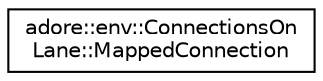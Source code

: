digraph "Graphical Class Hierarchy"
{
 // LATEX_PDF_SIZE
  edge [fontname="Helvetica",fontsize="10",labelfontname="Helvetica",labelfontsize="10"];
  node [fontname="Helvetica",fontsize="10",shape=record];
  rankdir="LR";
  Node0 [label="adore::env::ConnectionsOn\lLane::MappedConnection",height=0.2,width=0.4,color="black", fillcolor="white", style="filled",URL="$structadore_1_1env_1_1ConnectionsOnLane_1_1MappedConnection.html",tooltip=" "];
}
